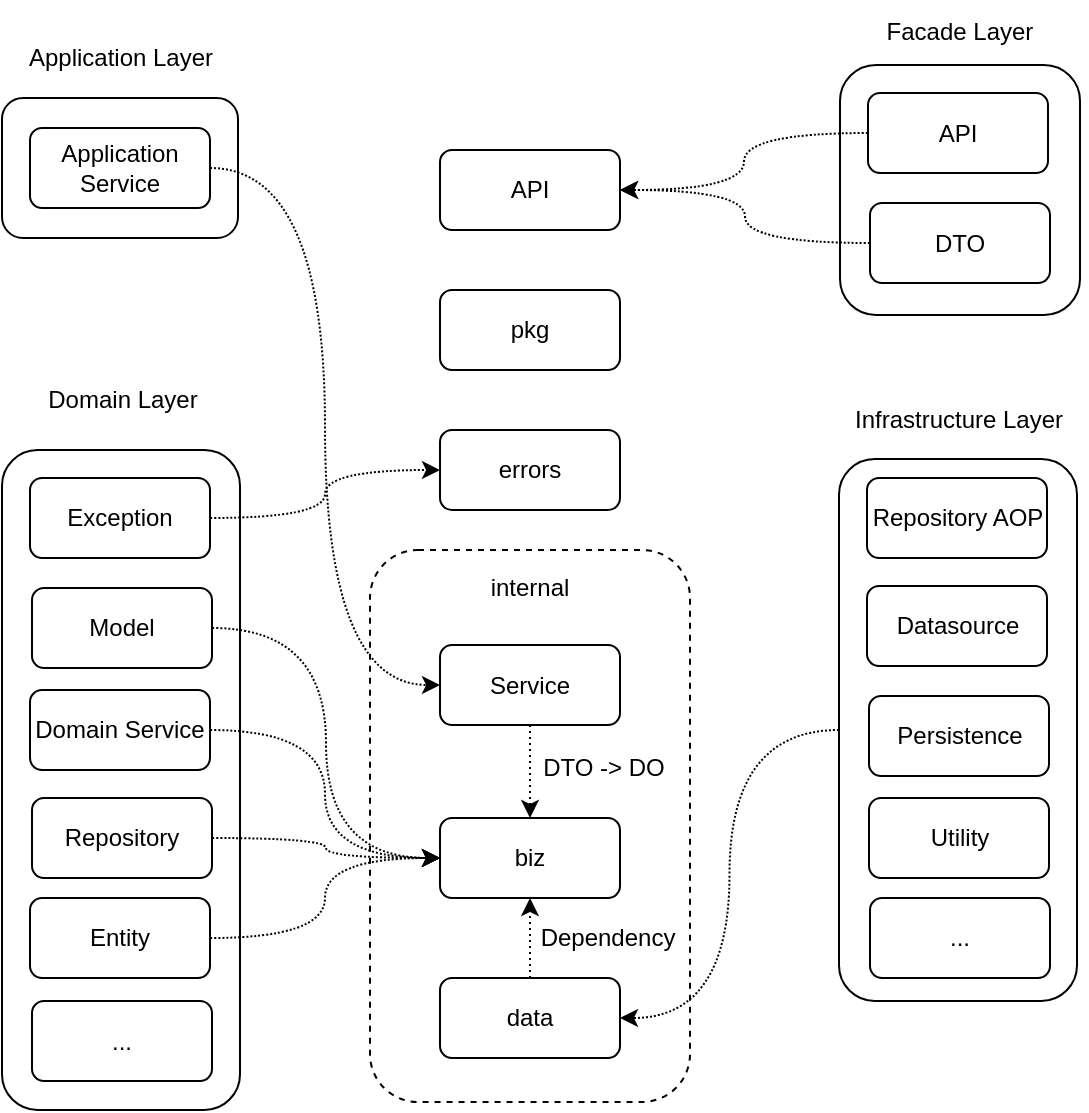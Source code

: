<mxfile version="24.5.2" type="device">
  <diagram name="第 1 页" id="uugtjIBR--2sq_T9woHl">
    <mxGraphModel dx="896" dy="594" grid="1" gridSize="10" guides="1" tooltips="1" connect="1" arrows="1" fold="1" page="1" pageScale="1" pageWidth="827" pageHeight="1169" math="0" shadow="0">
      <root>
        <mxCell id="0" />
        <mxCell id="1" parent="0" />
        <mxCell id="I-MnEe4xLheD1joe1Fki-25" value="" style="rounded=1;whiteSpace=wrap;html=1;dashed=1;" vertex="1" parent="1">
          <mxGeometry x="295" y="330" width="160" height="276" as="geometry" />
        </mxCell>
        <mxCell id="I-MnEe4xLheD1joe1Fki-1" value="" style="rounded=1;whiteSpace=wrap;html=1;" vertex="1" parent="1">
          <mxGeometry x="111" y="104" width="118" height="70" as="geometry" />
        </mxCell>
        <mxCell id="I-MnEe4xLheD1joe1Fki-33" style="edgeStyle=orthogonalEdgeStyle;rounded=0;orthogonalLoop=1;jettySize=auto;html=1;entryX=0;entryY=0.5;entryDx=0;entryDy=0;curved=1;dashed=1;dashPattern=1 1;" edge="1" parent="1" source="I-MnEe4xLheD1joe1Fki-2" target="I-MnEe4xLheD1joe1Fki-22">
          <mxGeometry relative="1" as="geometry" />
        </mxCell>
        <mxCell id="I-MnEe4xLheD1joe1Fki-2" value="Application Service" style="rounded=1;whiteSpace=wrap;html=1;" vertex="1" parent="1">
          <mxGeometry x="125" y="119" width="90" height="40" as="geometry" />
        </mxCell>
        <mxCell id="I-MnEe4xLheD1joe1Fki-3" value="" style="rounded=1;whiteSpace=wrap;html=1;" vertex="1" parent="1">
          <mxGeometry x="530" y="87.5" width="120" height="125" as="geometry" />
        </mxCell>
        <mxCell id="I-MnEe4xLheD1joe1Fki-35" style="edgeStyle=orthogonalEdgeStyle;rounded=0;orthogonalLoop=1;jettySize=auto;html=1;entryX=1;entryY=0.5;entryDx=0;entryDy=0;curved=1;dashed=1;dashPattern=1 1;" edge="1" parent="1" source="I-MnEe4xLheD1joe1Fki-4" target="I-MnEe4xLheD1joe1Fki-19">
          <mxGeometry relative="1" as="geometry" />
        </mxCell>
        <mxCell id="I-MnEe4xLheD1joe1Fki-4" value="API" style="rounded=1;whiteSpace=wrap;html=1;" vertex="1" parent="1">
          <mxGeometry x="544" y="101.5" width="90" height="40" as="geometry" />
        </mxCell>
        <mxCell id="I-MnEe4xLheD1joe1Fki-36" style="edgeStyle=orthogonalEdgeStyle;rounded=0;orthogonalLoop=1;jettySize=auto;html=1;entryX=1;entryY=0.5;entryDx=0;entryDy=0;curved=1;dashed=1;dashPattern=1 1;" edge="1" parent="1" source="I-MnEe4xLheD1joe1Fki-5" target="I-MnEe4xLheD1joe1Fki-19">
          <mxGeometry relative="1" as="geometry" />
        </mxCell>
        <mxCell id="I-MnEe4xLheD1joe1Fki-5" value="DTO" style="rounded=1;whiteSpace=wrap;html=1;" vertex="1" parent="1">
          <mxGeometry x="545" y="156.5" width="90" height="40" as="geometry" />
        </mxCell>
        <mxCell id="I-MnEe4xLheD1joe1Fki-6" value="" style="rounded=1;whiteSpace=wrap;html=1;" vertex="1" parent="1">
          <mxGeometry x="111" y="280" width="119" height="330" as="geometry" />
        </mxCell>
        <mxCell id="I-MnEe4xLheD1joe1Fki-32" style="edgeStyle=orthogonalEdgeStyle;rounded=0;orthogonalLoop=1;jettySize=auto;html=1;entryX=0;entryY=0.5;entryDx=0;entryDy=0;dashed=1;dashPattern=1 1;curved=1;" edge="1" parent="1" source="I-MnEe4xLheD1joe1Fki-7" target="I-MnEe4xLheD1joe1Fki-21">
          <mxGeometry relative="1" as="geometry" />
        </mxCell>
        <mxCell id="I-MnEe4xLheD1joe1Fki-7" value="Exception" style="rounded=1;whiteSpace=wrap;html=1;" vertex="1" parent="1">
          <mxGeometry x="125" y="294" width="90" height="40" as="geometry" />
        </mxCell>
        <mxCell id="I-MnEe4xLheD1joe1Fki-43" style="edgeStyle=orthogonalEdgeStyle;rounded=0;orthogonalLoop=1;jettySize=auto;html=1;entryX=0;entryY=0.5;entryDx=0;entryDy=0;curved=1;dashed=1;dashPattern=1 1;" edge="1" parent="1" source="I-MnEe4xLheD1joe1Fki-8" target="I-MnEe4xLheD1joe1Fki-23">
          <mxGeometry relative="1" as="geometry" />
        </mxCell>
        <mxCell id="I-MnEe4xLheD1joe1Fki-8" value="Model" style="rounded=1;whiteSpace=wrap;html=1;" vertex="1" parent="1">
          <mxGeometry x="126" y="349" width="90" height="40" as="geometry" />
        </mxCell>
        <mxCell id="I-MnEe4xLheD1joe1Fki-34" style="edgeStyle=orthogonalEdgeStyle;rounded=0;orthogonalLoop=1;jettySize=auto;html=1;curved=1;dashed=1;dashPattern=1 1;" edge="1" parent="1" source="I-MnEe4xLheD1joe1Fki-9" target="I-MnEe4xLheD1joe1Fki-24">
          <mxGeometry relative="1" as="geometry" />
        </mxCell>
        <mxCell id="I-MnEe4xLheD1joe1Fki-9" value="" style="rounded=1;whiteSpace=wrap;html=1;" vertex="1" parent="1">
          <mxGeometry x="529.5" y="284.5" width="119" height="271" as="geometry" />
        </mxCell>
        <mxCell id="I-MnEe4xLheD1joe1Fki-10" value="Datasource" style="rounded=1;whiteSpace=wrap;html=1;" vertex="1" parent="1">
          <mxGeometry x="543.5" y="348" width="90" height="40" as="geometry" />
        </mxCell>
        <mxCell id="I-MnEe4xLheD1joe1Fki-11" value="Persistence" style="rounded=1;whiteSpace=wrap;html=1;" vertex="1" parent="1">
          <mxGeometry x="544.5" y="403" width="90" height="40" as="geometry" />
        </mxCell>
        <mxCell id="I-MnEe4xLheD1joe1Fki-12" value="Utility" style="rounded=1;whiteSpace=wrap;html=1;" vertex="1" parent="1">
          <mxGeometry x="544.5" y="454" width="90" height="40" as="geometry" />
        </mxCell>
        <mxCell id="I-MnEe4xLheD1joe1Fki-13" value="..." style="rounded=1;whiteSpace=wrap;html=1;" vertex="1" parent="1">
          <mxGeometry x="545" y="504" width="90" height="40" as="geometry" />
        </mxCell>
        <mxCell id="I-MnEe4xLheD1joe1Fki-14" value="Repository AOP" style="rounded=1;whiteSpace=wrap;html=1;" vertex="1" parent="1">
          <mxGeometry x="543.5" y="294" width="90" height="40" as="geometry" />
        </mxCell>
        <mxCell id="I-MnEe4xLheD1joe1Fki-44" style="edgeStyle=orthogonalEdgeStyle;rounded=0;orthogonalLoop=1;jettySize=auto;html=1;entryX=0;entryY=0.5;entryDx=0;entryDy=0;curved=1;dashed=1;dashPattern=1 1;" edge="1" parent="1" source="I-MnEe4xLheD1joe1Fki-15" target="I-MnEe4xLheD1joe1Fki-23">
          <mxGeometry relative="1" as="geometry" />
        </mxCell>
        <mxCell id="I-MnEe4xLheD1joe1Fki-15" value="Domain Service" style="rounded=1;whiteSpace=wrap;html=1;" vertex="1" parent="1">
          <mxGeometry x="125" y="400" width="90" height="40" as="geometry" />
        </mxCell>
        <mxCell id="I-MnEe4xLheD1joe1Fki-45" style="edgeStyle=orthogonalEdgeStyle;rounded=0;orthogonalLoop=1;jettySize=auto;html=1;entryX=0;entryY=0.5;entryDx=0;entryDy=0;curved=1;dashed=1;dashPattern=1 1;" edge="1" parent="1" source="I-MnEe4xLheD1joe1Fki-16" target="I-MnEe4xLheD1joe1Fki-23">
          <mxGeometry relative="1" as="geometry" />
        </mxCell>
        <mxCell id="I-MnEe4xLheD1joe1Fki-16" value="Repository" style="rounded=1;whiteSpace=wrap;html=1;" vertex="1" parent="1">
          <mxGeometry x="126" y="454" width="90" height="40" as="geometry" />
        </mxCell>
        <mxCell id="I-MnEe4xLheD1joe1Fki-47" style="edgeStyle=orthogonalEdgeStyle;rounded=0;orthogonalLoop=1;jettySize=auto;html=1;entryX=0;entryY=0.5;entryDx=0;entryDy=0;curved=1;dashed=1;dashPattern=1 1;" edge="1" parent="1" source="I-MnEe4xLheD1joe1Fki-17" target="I-MnEe4xLheD1joe1Fki-23">
          <mxGeometry relative="1" as="geometry" />
        </mxCell>
        <mxCell id="I-MnEe4xLheD1joe1Fki-17" value="Entity" style="rounded=1;whiteSpace=wrap;html=1;" vertex="1" parent="1">
          <mxGeometry x="125" y="504" width="90" height="40" as="geometry" />
        </mxCell>
        <mxCell id="I-MnEe4xLheD1joe1Fki-18" value="..." style="rounded=1;whiteSpace=wrap;html=1;" vertex="1" parent="1">
          <mxGeometry x="126" y="555.5" width="90" height="40" as="geometry" />
        </mxCell>
        <mxCell id="I-MnEe4xLheD1joe1Fki-19" value="API" style="rounded=1;whiteSpace=wrap;html=1;" vertex="1" parent="1">
          <mxGeometry x="330" y="130" width="90" height="40" as="geometry" />
        </mxCell>
        <mxCell id="I-MnEe4xLheD1joe1Fki-20" value="pkg" style="rounded=1;whiteSpace=wrap;html=1;" vertex="1" parent="1">
          <mxGeometry x="330" y="200" width="90" height="40" as="geometry" />
        </mxCell>
        <mxCell id="I-MnEe4xLheD1joe1Fki-21" value="errors" style="rounded=1;whiteSpace=wrap;html=1;" vertex="1" parent="1">
          <mxGeometry x="330" y="270" width="90" height="40" as="geometry" />
        </mxCell>
        <mxCell id="I-MnEe4xLheD1joe1Fki-27" style="edgeStyle=orthogonalEdgeStyle;rounded=0;orthogonalLoop=1;jettySize=auto;html=1;entryX=0.5;entryY=0;entryDx=0;entryDy=0;dashed=1;dashPattern=1 2;" edge="1" parent="1" source="I-MnEe4xLheD1joe1Fki-22" target="I-MnEe4xLheD1joe1Fki-23">
          <mxGeometry relative="1" as="geometry" />
        </mxCell>
        <mxCell id="I-MnEe4xLheD1joe1Fki-22" value="Service" style="rounded=1;whiteSpace=wrap;html=1;" vertex="1" parent="1">
          <mxGeometry x="330" y="377.5" width="90" height="40" as="geometry" />
        </mxCell>
        <mxCell id="I-MnEe4xLheD1joe1Fki-23" value="biz" style="rounded=1;whiteSpace=wrap;html=1;" vertex="1" parent="1">
          <mxGeometry x="330" y="464" width="90" height="40" as="geometry" />
        </mxCell>
        <mxCell id="I-MnEe4xLheD1joe1Fki-30" style="edgeStyle=orthogonalEdgeStyle;rounded=0;orthogonalLoop=1;jettySize=auto;html=1;entryX=0.5;entryY=1;entryDx=0;entryDy=0;dashed=1;dashPattern=1 2;" edge="1" parent="1" source="I-MnEe4xLheD1joe1Fki-24" target="I-MnEe4xLheD1joe1Fki-23">
          <mxGeometry relative="1" as="geometry" />
        </mxCell>
        <mxCell id="I-MnEe4xLheD1joe1Fki-24" value="data" style="rounded=1;whiteSpace=wrap;html=1;" vertex="1" parent="1">
          <mxGeometry x="330" y="544" width="90" height="40" as="geometry" />
        </mxCell>
        <mxCell id="I-MnEe4xLheD1joe1Fki-26" value="internal" style="text;html=1;align=center;verticalAlign=middle;whiteSpace=wrap;rounded=0;" vertex="1" parent="1">
          <mxGeometry x="345" y="334" width="60" height="30" as="geometry" />
        </mxCell>
        <mxCell id="I-MnEe4xLheD1joe1Fki-28" value="DTO -&amp;gt; DO" style="text;html=1;align=center;verticalAlign=middle;whiteSpace=wrap;rounded=0;" vertex="1" parent="1">
          <mxGeometry x="367" y="424" width="90" height="30" as="geometry" />
        </mxCell>
        <mxCell id="I-MnEe4xLheD1joe1Fki-31" value="Dependency" style="text;html=1;align=center;verticalAlign=middle;whiteSpace=wrap;rounded=0;" vertex="1" parent="1">
          <mxGeometry x="384" y="509" width="60" height="30" as="geometry" />
        </mxCell>
        <mxCell id="I-MnEe4xLheD1joe1Fki-38" value="Infrastructure Layer" style="text;html=1;align=center;verticalAlign=middle;resizable=0;points=[];autosize=1;strokeColor=none;fillColor=none;" vertex="1" parent="1">
          <mxGeometry x="523.5" y="250" width="130" height="30" as="geometry" />
        </mxCell>
        <mxCell id="I-MnEe4xLheD1joe1Fki-39" value="Facade Layer" style="text;html=1;align=center;verticalAlign=middle;whiteSpace=wrap;rounded=0;" vertex="1" parent="1">
          <mxGeometry x="545" y="55" width="90" height="32.5" as="geometry" />
        </mxCell>
        <mxCell id="I-MnEe4xLheD1joe1Fki-40" value="Application Layer" style="text;html=1;align=center;verticalAlign=middle;whiteSpace=wrap;rounded=0;" vertex="1" parent="1">
          <mxGeometry x="115.5" y="69" width="109" height="30" as="geometry" />
        </mxCell>
        <mxCell id="I-MnEe4xLheD1joe1Fki-41" value="Domain Layer" style="text;html=1;align=center;verticalAlign=middle;whiteSpace=wrap;rounded=0;" vertex="1" parent="1">
          <mxGeometry x="121.5" y="240" width="99" height="30" as="geometry" />
        </mxCell>
      </root>
    </mxGraphModel>
  </diagram>
</mxfile>
